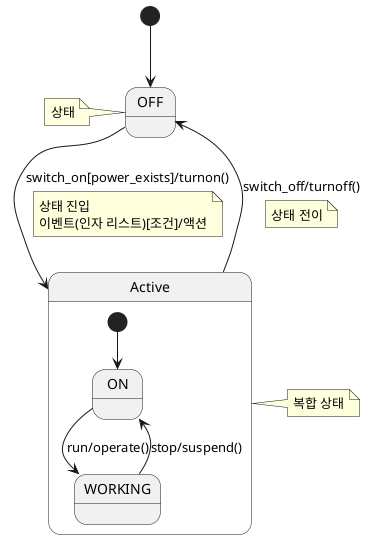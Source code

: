 @startuml
[*] --> OFF
note left of OFF : 상태
OFF --> Active : switch_on[power_exists]/turnon()
note on link: 상태 진입 \n이벤트(인자 리스트)[조건]/액션
Active --> OFF : switch_off/turnoff()
note on link : 상태 전이

state Active {
    [*] --> ON
    ON --> WORKING : run/operate()
    WORKING --> ON : stop/suspend()
}
note right of Active :  복합 상태
@enduml
